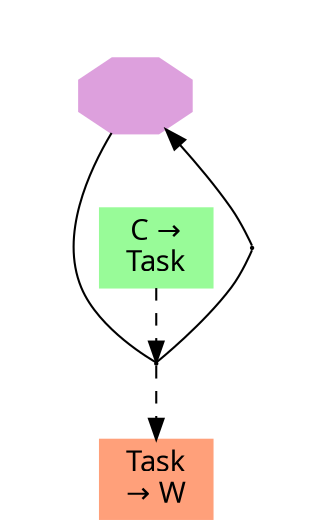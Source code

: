 digraph {
color=white;
concentrate=true;
graph [ fontname="sans-serif" ];
node [ fontname="sans-serif" ];
edge [ fontname="sans-serif" ];
subgraph cluster_0_true {
A_0_true [ label="", shape=octagon, style=filled, color=Plum ];
subgraph cluster_0 {
T_0_18446744073709551615 [ shape=point, height=0.015, width=0.015 ];
B_0_18446744073709551615_0_true [ shape=point, height=0.015, width=0.015, style=filled ];
D_0_18446744073709551615_1 [ label="C &#8594;\nTask", shape=box, style=filled, color=PaleGreen ];
A_0_true -> D_0_18446744073709551615_1 [ style=invis ];
}
}
A_0_true -> T_0_18446744073709551615 [ arrowhead=none, direction=forward ];
B_0_18446744073709551615_0_true -> A_0_true [ constraint=false ];
B_0_18446744073709551615_0_true -> T_0_18446744073709551615 [ arrowhead=none, direction=forward ];
D_0_18446744073709551615_1 -> T_0_18446744073709551615 [ style=dashed ];
S_0_18446744073709551615_2 [ label="Task\n&#8594; W", shape=box, style=filled, color=LightSalmon ];
T_0_18446744073709551615 -> S_0_18446744073709551615_2 [ style=dashed ];
}
